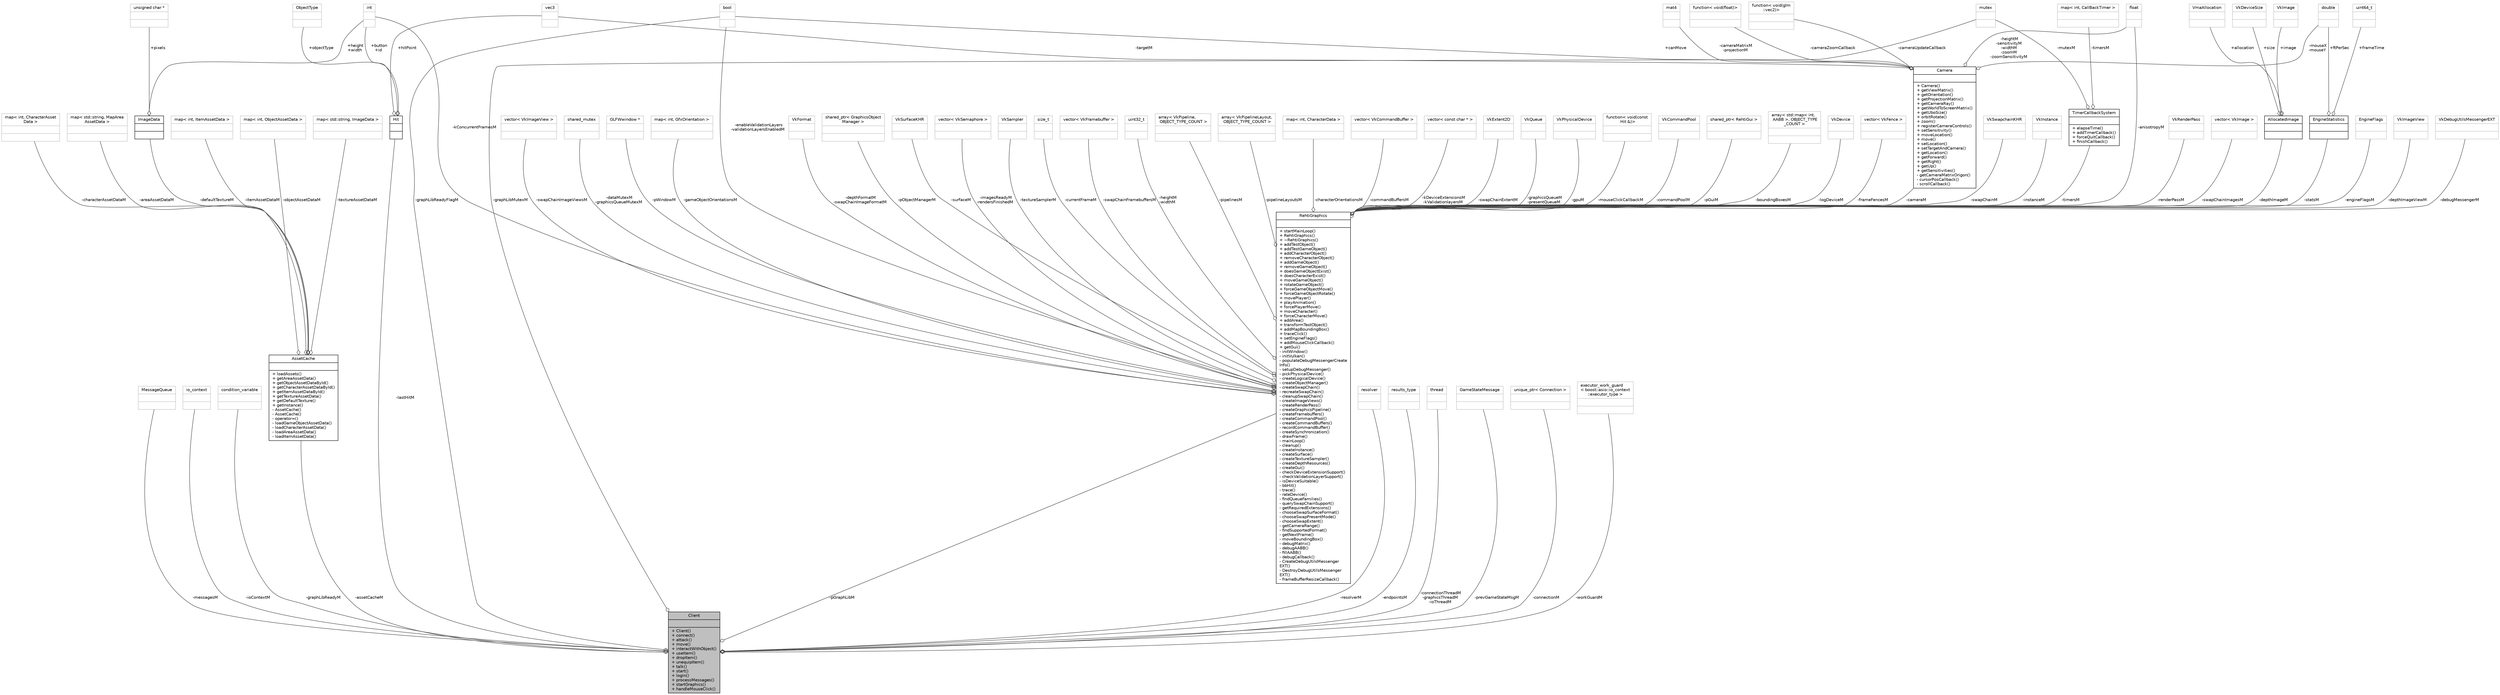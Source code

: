 digraph "Client"
{
 // LATEX_PDF_SIZE
  edge [fontname="Helvetica",fontsize="10",labelfontname="Helvetica",labelfontsize="10"];
  node [fontname="Helvetica",fontsize="10",shape=record];
  Node1 [label="{Client\n||+ Client()\l+ connect()\l+ attack()\l+ move()\l+ interactWithObject()\l+ useItem()\l+ dropItem()\l+ unequipItem()\l+ talk()\l+ start()\l+ login()\l+ processMessages()\l+ startGraphics()\l+ handleMouseClick()\l}",height=0.2,width=0.4,color="black", fillcolor="grey75", style="filled", fontcolor="black",tooltip=" "];
  Node2 -> Node1 [color="grey25",fontsize="10",style="solid",label=" -messagesM" ,arrowhead="odiamond",fontname="Helvetica"];
  Node2 [label="{MessageQueue\n||}",height=0.2,width=0.4,color="grey75", fillcolor="white", style="filled",tooltip=" "];
  Node3 -> Node1 [color="grey25",fontsize="10",style="solid",label=" -ioContextM" ,arrowhead="odiamond",fontname="Helvetica"];
  Node3 [label="{io_context\n||}",height=0.2,width=0.4,color="grey75", fillcolor="white", style="filled",tooltip=" "];
  Node4 -> Node1 [color="grey25",fontsize="10",style="solid",label=" -graphLibReadyM" ,arrowhead="odiamond",fontname="Helvetica"];
  Node4 [label="{condition_variable\n||}",height=0.2,width=0.4,color="grey75", fillcolor="white", style="filled",tooltip=" "];
  Node5 -> Node1 [color="grey25",fontsize="10",style="solid",label=" -assetCacheM" ,arrowhead="odiamond",fontname="Helvetica"];
  Node5 [label="{AssetCache\n||+ loadAssets()\l+ getAreaAssetData()\l+ getObjectAssetDataById()\l+ getCharacterAssetDataById()\l+ getItemAssetDataById()\l+ getTextureAssetData()\l+ getDefaultTexture()\l+ getInstance()\l- AssetCache()\l- AssetCache()\l- operator=()\l- loadGameObjectAssetData()\l- loadCharacterAssetData()\l- loadAreaAssetData()\l- loadItemAssetData()\l}",height=0.2,width=0.4,color="black", fillcolor="white", style="filled",URL="$classAssetCache.html",tooltip="Loads all of the assets into memory (objects, textures, etc.)."];
  Node6 -> Node5 [color="grey25",fontsize="10",style="solid",label=" -characterAssetDataM" ,arrowhead="odiamond",fontname="Helvetica"];
  Node6 [label="{map\< int, CharacterAsset\lData \>\n||}",height=0.2,width=0.4,color="grey75", fillcolor="white", style="filled",tooltip=" "];
  Node7 -> Node5 [color="grey25",fontsize="10",style="solid",label=" -areaAssetDataM" ,arrowhead="odiamond",fontname="Helvetica"];
  Node7 [label="{map\< std::string, MapArea\lAssetData \>\n||}",height=0.2,width=0.4,color="grey75", fillcolor="white", style="filled",tooltip=" "];
  Node8 -> Node5 [color="grey25",fontsize="10",style="solid",label=" -itemAssetDataM" ,arrowhead="odiamond",fontname="Helvetica"];
  Node8 [label="{map\< int, ItemAssetData \>\n||}",height=0.2,width=0.4,color="grey75", fillcolor="white", style="filled",tooltip=" "];
  Node9 -> Node5 [color="grey25",fontsize="10",style="solid",label=" -defaultTextureM" ,arrowhead="odiamond",fontname="Helvetica"];
  Node9 [label="{ImageData\n||}",height=0.2,width=0.4,color="black", fillcolor="white", style="filled",URL="$structImageData.html",tooltip=" "];
  Node10 -> Node9 [color="grey25",fontsize="10",style="solid",label=" +height\n+width" ,arrowhead="odiamond",fontname="Helvetica"];
  Node10 [label="{int\n||}",height=0.2,width=0.4,color="grey75", fillcolor="white", style="filled",tooltip=" "];
  Node11 -> Node9 [color="grey25",fontsize="10",style="solid",label=" +pixels" ,arrowhead="odiamond",fontname="Helvetica"];
  Node11 [label="{unsigned char *\n||}",height=0.2,width=0.4,color="grey75", fillcolor="white", style="filled",tooltip=" "];
  Node12 -> Node5 [color="grey25",fontsize="10",style="solid",label=" -objectAssetDataM" ,arrowhead="odiamond",fontname="Helvetica"];
  Node12 [label="{map\< int, ObjectAssetData \>\n||}",height=0.2,width=0.4,color="grey75", fillcolor="white", style="filled",tooltip=" "];
  Node13 -> Node5 [color="grey25",fontsize="10",style="solid",label=" -textureAssetDataM" ,arrowhead="odiamond",fontname="Helvetica"];
  Node13 [label="{map\< std::string, ImageData \>\n||}",height=0.2,width=0.4,color="grey75", fillcolor="white", style="filled",tooltip=" "];
  Node14 -> Node1 [color="grey25",fontsize="10",style="solid",label=" -resolverM" ,arrowhead="odiamond",fontname="Helvetica"];
  Node14 [label="{resolver\n||}",height=0.2,width=0.4,color="grey75", fillcolor="white", style="filled",tooltip=" "];
  Node15 -> Node1 [color="grey25",fontsize="10",style="solid",label=" -pGraphLibM" ,arrowhead="odiamond",fontname="Helvetica"];
  Node15 [label="{RehtiGraphics\n||+ startMainLoop()\l+ RehtiGraphics()\l+ ~RehtiGraphics()\l+ addTestObject()\l+ addTestGameObject()\l+ addCharacterObject()\l+ removeCharacterObject()\l+ addGameObject()\l+ removeGameObject()\l+ doesGameObjectExist()\l+ doesCharacterExist()\l+ moveGameObject()\l+ rotateGameObject()\l+ forceGameObjectMove()\l+ forceGameObjectRotate()\l+ movePlayer()\l+ playAnimation()\l+ forcePlayerMove()\l+ moveCharacter()\l+ forceCharacterMove()\l+ addArea()\l+ transformTestObject()\l+ addMapBoundingBox()\l+ traceClick()\l+ setEngineFlags()\l+ addMouseClickCallback()\l+ getGui()\l- initWindow()\l- initVulkan()\l- populateDebugMessengerCreate\lInfo()\l- setupDebugMessenger()\l- pickPhysicalDevice()\l- createLogicalDevice()\l- createObjectManager()\l- createSwapChain()\l- recreateSwapChain()\l- cleanupSwapChain()\l- createImageViews()\l- createRenderPass()\l- createGraphicsPipeline()\l- createFramebuffers()\l- createCommandPool()\l- createCommandBuffers()\l- recordCommandBuffer()\l- createSynchronization()\l- drawFrame()\l- mainLoop()\l- cleanup()\l- createInstance()\l- createSurface()\l- createTextureSampler()\l- createDepthResources()\l- createGui()\l- checkDeviceExtensionSupport()\l- checkValidationLayerSupport()\l- isDeviceSuitable()\l- bbHit()\l- trace()\l- rateDevice()\l- findQueueFamilies()\l- querySwapChainSupport()\l- getRequiredExtensions()\l- chooseSwapSurfaceFormat()\l- chooseSwapPresentMode()\l- chooseSwapExtent()\l- getCameraRange()\l- findSupportedFormat()\l- getNextFrame()\l- moveBoundingBox()\l- debugMatrix()\l- debugAABB()\l- fillAABB()\l- debugCallback()\l- CreateDebugUtilsMessenger\lEXT()\l- DestroyDebugUtilsMessenger\lEXT()\l- frameBufferResizeCallback()\l}",height=0.2,width=0.4,color="black", fillcolor="white", style="filled",URL="$classRehtiGraphics.html",tooltip=" "];
  Node16 -> Node15 [color="grey25",fontsize="10",style="solid",label=" -renderPassM" ,arrowhead="odiamond",fontname="Helvetica"];
  Node16 [label="{VkRenderPass\n||}",height=0.2,width=0.4,color="grey75", fillcolor="white", style="filled",tooltip=" "];
  Node17 -> Node15 [color="grey25",fontsize="10",style="solid",label=" -swapChainImagesM" ,arrowhead="odiamond",fontname="Helvetica"];
  Node17 [label="{vector\< VkImage \>\n||}",height=0.2,width=0.4,color="grey75", fillcolor="white", style="filled",tooltip=" "];
  Node18 -> Node15 [color="grey25",fontsize="10",style="solid",label=" -timersM" ,arrowhead="odiamond",fontname="Helvetica"];
  Node18 [label="{TimerCallbackSystem\n||+ elapseTime()\l+ addTimerCallback()\l+ forceQuitCallback()\l+ finishCallback()\l}",height=0.2,width=0.4,color="black", fillcolor="white", style="filled",URL="$classTimerCallbackSystem.html",tooltip="Class for handling smooth interpolation of events. A callback can be registered with a given id and t..."];
  Node19 -> Node18 [color="grey25",fontsize="10",style="solid",label=" -mutexM" ,arrowhead="odiamond",fontname="Helvetica"];
  Node19 [label="{mutex\n||}",height=0.2,width=0.4,color="grey75", fillcolor="white", style="filled",tooltip=" "];
  Node20 -> Node18 [color="grey25",fontsize="10",style="solid",label=" -timersM" ,arrowhead="odiamond",fontname="Helvetica"];
  Node20 [label="{map\< int, CallBackTimer \>\n||}",height=0.2,width=0.4,color="grey75", fillcolor="white", style="filled",tooltip=" "];
  Node21 -> Node15 [color="grey25",fontsize="10",style="solid",label=" -engineFlagsM" ,arrowhead="odiamond",fontname="Helvetica"];
  Node21 [label="{EngineFlags\n||}",height=0.2,width=0.4,color="grey75", fillcolor="white", style="filled",tooltip=" "];
  Node22 -> Node15 [color="grey25",fontsize="10",style="solid",label=" -depthImageViewM" ,arrowhead="odiamond",fontname="Helvetica"];
  Node22 [label="{VkImageView\n||}",height=0.2,width=0.4,color="grey75", fillcolor="white", style="filled",tooltip=" "];
  Node23 -> Node15 [color="grey25",fontsize="10",style="solid",label=" -debugMessengerM" ,arrowhead="odiamond",fontname="Helvetica"];
  Node23 [label="{VkDebugUtilsMessengerEXT\n||}",height=0.2,width=0.4,color="grey75", fillcolor="white", style="filled",tooltip=" "];
  Node24 -> Node15 [color="grey25",fontsize="10",style="solid",label=" -swapChainImageViewsM" ,arrowhead="odiamond",fontname="Helvetica"];
  Node24 [label="{vector\< VkImageView \>\n||}",height=0.2,width=0.4,color="grey75", fillcolor="white", style="filled",tooltip=" "];
  Node25 -> Node15 [color="grey25",fontsize="10",style="solid",label=" -dataMutexM\n-graphicsQueueMutexM" ,arrowhead="odiamond",fontname="Helvetica"];
  Node25 [label="{shared_mutex\n||}",height=0.2,width=0.4,color="grey75", fillcolor="white", style="filled",tooltip=" "];
  Node26 -> Node15 [color="grey25",fontsize="10",style="solid",label=" -pWindowM" ,arrowhead="odiamond",fontname="Helvetica"];
  Node26 [label="{GLFWwindow *\n||}",height=0.2,width=0.4,color="grey75", fillcolor="white", style="filled",tooltip=" "];
  Node27 -> Node15 [color="grey25",fontsize="10",style="solid",label=" -gameObjectOrientationsM" ,arrowhead="odiamond",fontname="Helvetica"];
  Node27 [label="{map\< int, GfxOrientation \>\n||}",height=0.2,width=0.4,color="grey75", fillcolor="white", style="filled",tooltip=" "];
  Node28 -> Node15 [color="grey25",fontsize="10",style="solid",label=" -anisotropyM" ,arrowhead="odiamond",fontname="Helvetica"];
  Node28 [label="{float\n||}",height=0.2,width=0.4,color="grey75", fillcolor="white", style="filled",tooltip=" "];
  Node29 -> Node15 [color="grey25",fontsize="10",style="solid",label=" -depthFormatM\n-swapChainImageFormatM" ,arrowhead="odiamond",fontname="Helvetica"];
  Node29 [label="{VkFormat\n||}",height=0.2,width=0.4,color="grey75", fillcolor="white", style="filled",tooltip=" "];
  Node30 -> Node15 [color="grey25",fontsize="10",style="solid",label=" -pObjectManagerM" ,arrowhead="odiamond",fontname="Helvetica"];
  Node30 [label="{shared_ptr\< GraphicsObject\lManager \>\n||}",height=0.2,width=0.4,color="grey75", fillcolor="white", style="filled",tooltip=" "];
  Node31 -> Node15 [color="grey25",fontsize="10",style="solid",label=" -cameraM" ,arrowhead="odiamond",fontname="Helvetica"];
  Node31 [label="{Camera\n||+ Camera()\l+ getViewMatrix()\l+ getOrientation()\l+ getProjectionMatrix()\l+ getCameraRay()\l+ getWorldToScreenMatrix()\l+ getUboSize()\l+ orbitRotate()\l+ zoom()\l+ registerCameraControls()\l+ setSensitivity()\l+ moveLocation()\l+ move()\l+ setLocation()\l+ setTargetAndCamera()\l+ getLocation()\l+ getForward()\l+ getRight()\l+ getUp()\l+ getSensitivities()\l- getCameraMatrixOrigon()\l- cursorPosCallback()\l- scrollCallback()\l}",height=0.2,width=0.4,color="black", fillcolor="white", style="filled",URL="$classCamera.html",tooltip=" "];
  Node32 -> Node31 [color="grey25",fontsize="10",style="solid",label=" -mouseX\n-mouseY" ,arrowhead="odiamond",fontname="Helvetica"];
  Node32 [label="{double\n||}",height=0.2,width=0.4,color="grey75", fillcolor="white", style="filled",tooltip=" "];
  Node33 -> Node31 [color="grey25",fontsize="10",style="solid",label=" -cameraZoomCallback" ,arrowhead="odiamond",fontname="Helvetica"];
  Node33 [label="{function\< void(float)\>\n||}",height=0.2,width=0.4,color="grey75", fillcolor="white", style="filled",tooltip=" "];
  Node34 -> Node31 [color="grey25",fontsize="10",style="solid",label=" -cameraUpdateCallback" ,arrowhead="odiamond",fontname="Helvetica"];
  Node34 [label="{function\< void(glm\l::vec2)\>\n||}",height=0.2,width=0.4,color="grey75", fillcolor="white", style="filled",tooltip=" "];
  Node28 -> Node31 [color="grey25",fontsize="10",style="solid",label=" -heightM\n-sensitivityM\n-widthM\n-zoomM\n-zoomSensitivityM" ,arrowhead="odiamond",fontname="Helvetica"];
  Node35 -> Node31 [color="grey25",fontsize="10",style="solid",label=" -cameraMatrixM\n-projectionM" ,arrowhead="odiamond",fontname="Helvetica"];
  Node35 [label="{mat4\n||}",height=0.2,width=0.4,color="grey75", fillcolor="white", style="filled",tooltip=" "];
  Node36 -> Node31 [color="grey25",fontsize="10",style="solid",label=" +canMove" ,arrowhead="odiamond",fontname="Helvetica"];
  Node36 [label="{bool\n||}",height=0.2,width=0.4,color="grey75", fillcolor="white", style="filled",tooltip=" "];
  Node37 -> Node31 [color="grey25",fontsize="10",style="solid",label=" -targetM" ,arrowhead="odiamond",fontname="Helvetica"];
  Node37 [label="{vec3\n||}",height=0.2,width=0.4,color="grey75", fillcolor="white", style="filled",tooltip=" "];
  Node38 -> Node15 [color="grey25",fontsize="10",style="solid",label=" -surfaceM" ,arrowhead="odiamond",fontname="Helvetica"];
  Node38 [label="{VkSurfaceKHR\n||}",height=0.2,width=0.4,color="grey75", fillcolor="white", style="filled",tooltip=" "];
  Node39 -> Node15 [color="grey25",fontsize="10",style="solid",label=" -imagesReadyM\n-rendersFinishedM" ,arrowhead="odiamond",fontname="Helvetica"];
  Node39 [label="{vector\< VkSemaphore \>\n||}",height=0.2,width=0.4,color="grey75", fillcolor="white", style="filled",tooltip=" "];
  Node40 -> Node15 [color="grey25",fontsize="10",style="solid",label=" -textureSamplerM" ,arrowhead="odiamond",fontname="Helvetica"];
  Node40 [label="{VkSampler\n||}",height=0.2,width=0.4,color="grey75", fillcolor="white", style="filled",tooltip=" "];
  Node41 -> Node15 [color="grey25",fontsize="10",style="solid",label=" -currentFrameM" ,arrowhead="odiamond",fontname="Helvetica"];
  Node41 [label="{size_t\n||}",height=0.2,width=0.4,color="grey75", fillcolor="white", style="filled",tooltip=" "];
  Node42 -> Node15 [color="grey25",fontsize="10",style="solid",label=" -swapChainFramebuffersM" ,arrowhead="odiamond",fontname="Helvetica"];
  Node42 [label="{vector\< VkFramebuffer \>\n||}",height=0.2,width=0.4,color="grey75", fillcolor="white", style="filled",tooltip=" "];
  Node43 -> Node15 [color="grey25",fontsize="10",style="solid",label=" -statsM" ,arrowhead="odiamond",fontname="Helvetica"];
  Node43 [label="{EngineStatistics\n||}",height=0.2,width=0.4,color="black", fillcolor="white", style="filled",URL="$structEngineStatistics.html",tooltip=" "];
  Node32 -> Node43 [color="grey25",fontsize="10",style="solid",label=" +ftPerSec" ,arrowhead="odiamond",fontname="Helvetica"];
  Node44 -> Node43 [color="grey25",fontsize="10",style="solid",label=" +frameTime" ,arrowhead="odiamond",fontname="Helvetica"];
  Node44 [label="{uint64_t\n||}",height=0.2,width=0.4,color="grey75", fillcolor="white", style="filled",tooltip=" "];
  Node45 -> Node15 [color="grey25",fontsize="10",style="solid",label=" -heightM\n-widthM" ,arrowhead="odiamond",fontname="Helvetica"];
  Node45 [label="{uint32_t\n||}",height=0.2,width=0.4,color="grey75", fillcolor="white", style="filled",tooltip=" "];
  Node10 -> Node15 [color="grey25",fontsize="10",style="solid",label=" -kConcurrentFramesM" ,arrowhead="odiamond",fontname="Helvetica"];
  Node46 -> Node15 [color="grey25",fontsize="10",style="solid",label=" -pipelinesM" ,arrowhead="odiamond",fontname="Helvetica"];
  Node46 [label="{array\< VkPipeline,\l OBJECT_TYPE_COUNT \>\n||}",height=0.2,width=0.4,color="grey75", fillcolor="white", style="filled",tooltip=" "];
  Node36 -> Node15 [color="grey25",fontsize="10",style="solid",label=" -enableValidationLayers\n-validationLayersEnabledM" ,arrowhead="odiamond",fontname="Helvetica"];
  Node47 -> Node15 [color="grey25",fontsize="10",style="solid",label=" -pipelineLayoutsM" ,arrowhead="odiamond",fontname="Helvetica"];
  Node47 [label="{array\< VkPipelineLayout,\l OBJECT_TYPE_COUNT \>\n||}",height=0.2,width=0.4,color="grey75", fillcolor="white", style="filled",tooltip=" "];
  Node48 -> Node15 [color="grey25",fontsize="10",style="solid",label=" -characterOrientationsM" ,arrowhead="odiamond",fontname="Helvetica"];
  Node48 [label="{map\< int, CharacterData \>\n||}",height=0.2,width=0.4,color="grey75", fillcolor="white", style="filled",tooltip=" "];
  Node49 -> Node15 [color="grey25",fontsize="10",style="solid",label=" -commandBuffersM" ,arrowhead="odiamond",fontname="Helvetica"];
  Node49 [label="{vector\< VkCommandBuffer \>\n||}",height=0.2,width=0.4,color="grey75", fillcolor="white", style="filled",tooltip=" "];
  Node50 -> Node15 [color="grey25",fontsize="10",style="solid",label=" -kDeviceExtensionsM\n-kValidationlayersM" ,arrowhead="odiamond",fontname="Helvetica"];
  Node50 [label="{vector\< const char * \>\n||}",height=0.2,width=0.4,color="grey75", fillcolor="white", style="filled",tooltip=" "];
  Node51 -> Node15 [color="grey25",fontsize="10",style="solid",label=" -swapChainExtentM" ,arrowhead="odiamond",fontname="Helvetica"];
  Node51 [label="{VkExtent2D\n||}",height=0.2,width=0.4,color="grey75", fillcolor="white", style="filled",tooltip=" "];
  Node52 -> Node15 [color="grey25",fontsize="10",style="solid",label=" -graphicsQueueM\n-presentQueueM" ,arrowhead="odiamond",fontname="Helvetica"];
  Node52 [label="{VkQueue\n||}",height=0.2,width=0.4,color="grey75", fillcolor="white", style="filled",tooltip=" "];
  Node53 -> Node15 [color="grey25",fontsize="10",style="solid",label=" -gpuM" ,arrowhead="odiamond",fontname="Helvetica"];
  Node53 [label="{VkPhysicalDevice\n||}",height=0.2,width=0.4,color="grey75", fillcolor="white", style="filled",tooltip=" "];
  Node54 -> Node15 [color="grey25",fontsize="10",style="solid",label=" -mouseClickCallbackM" ,arrowhead="odiamond",fontname="Helvetica"];
  Node54 [label="{function\< void(const\l Hit &)\>\n||}",height=0.2,width=0.4,color="grey75", fillcolor="white", style="filled",tooltip=" "];
  Node55 -> Node15 [color="grey25",fontsize="10",style="solid",label=" -commandPoolM" ,arrowhead="odiamond",fontname="Helvetica"];
  Node55 [label="{VkCommandPool\n||}",height=0.2,width=0.4,color="grey75", fillcolor="white", style="filled",tooltip=" "];
  Node56 -> Node15 [color="grey25",fontsize="10",style="solid",label=" -pGuiM" ,arrowhead="odiamond",fontname="Helvetica"];
  Node56 [label="{shared_ptr\< RehtiGui \>\n||}",height=0.2,width=0.4,color="grey75", fillcolor="white", style="filled",tooltip=" "];
  Node57 -> Node15 [color="grey25",fontsize="10",style="solid",label=" -boundingBoxesM" ,arrowhead="odiamond",fontname="Helvetica"];
  Node57 [label="{array\< std::map\< int,\l AABB \>, OBJECT_TYPE\l_COUNT \>\n||}",height=0.2,width=0.4,color="grey75", fillcolor="white", style="filled",tooltip=" "];
  Node58 -> Node15 [color="grey25",fontsize="10",style="solid",label=" -logDeviceM" ,arrowhead="odiamond",fontname="Helvetica"];
  Node58 [label="{VkDevice\n||}",height=0.2,width=0.4,color="grey75", fillcolor="white", style="filled",tooltip=" "];
  Node59 -> Node15 [color="grey25",fontsize="10",style="solid",label=" -frameFencesM" ,arrowhead="odiamond",fontname="Helvetica"];
  Node59 [label="{vector\< VkFence \>\n||}",height=0.2,width=0.4,color="grey75", fillcolor="white", style="filled",tooltip=" "];
  Node60 -> Node15 [color="grey25",fontsize="10",style="solid",label=" -depthImageM" ,arrowhead="odiamond",fontname="Helvetica"];
  Node60 [label="{AllocatedImage\n||}",height=0.2,width=0.4,color="black", fillcolor="white", style="filled",URL="$structAllocatedImage.html",tooltip=" "];
  Node61 -> Node60 [color="grey25",fontsize="10",style="solid",label=" +allocation" ,arrowhead="odiamond",fontname="Helvetica"];
  Node61 [label="{VmaAllocation\n||}",height=0.2,width=0.4,color="grey75", fillcolor="white", style="filled",tooltip=" "];
  Node62 -> Node60 [color="grey25",fontsize="10",style="solid",label=" +size" ,arrowhead="odiamond",fontname="Helvetica"];
  Node62 [label="{VkDeviceSize\n||}",height=0.2,width=0.4,color="grey75", fillcolor="white", style="filled",tooltip=" "];
  Node63 -> Node60 [color="grey25",fontsize="10",style="solid",label=" +image" ,arrowhead="odiamond",fontname="Helvetica"];
  Node63 [label="{VkImage\n||}",height=0.2,width=0.4,color="grey75", fillcolor="white", style="filled",tooltip=" "];
  Node64 -> Node15 [color="grey25",fontsize="10",style="solid",label=" -swapChainM" ,arrowhead="odiamond",fontname="Helvetica"];
  Node64 [label="{VkSwapchainKHR\n||}",height=0.2,width=0.4,color="grey75", fillcolor="white", style="filled",tooltip=" "];
  Node65 -> Node15 [color="grey25",fontsize="10",style="solid",label=" -instanceM" ,arrowhead="odiamond",fontname="Helvetica"];
  Node65 [label="{VkInstance\n||}",height=0.2,width=0.4,color="grey75", fillcolor="white", style="filled",tooltip=" "];
  Node19 -> Node1 [color="grey25",fontsize="10",style="solid",label=" -graphLibMutexM" ,arrowhead="odiamond",fontname="Helvetica"];
  Node36 -> Node1 [color="grey25",fontsize="10",style="solid",label=" -graphLibReadyFlagM" ,arrowhead="odiamond",fontname="Helvetica"];
  Node66 -> Node1 [color="grey25",fontsize="10",style="solid",label=" -endpointsM" ,arrowhead="odiamond",fontname="Helvetica"];
  Node66 [label="{results_type\n||}",height=0.2,width=0.4,color="grey75", fillcolor="white", style="filled",tooltip=" "];
  Node67 -> Node1 [color="grey25",fontsize="10",style="solid",label=" -lastHitM" ,arrowhead="odiamond",fontname="Helvetica"];
  Node67 [label="{Hit\n||}",height=0.2,width=0.4,color="black", fillcolor="white", style="filled",URL="$structHit.html",tooltip=" "];
  Node68 -> Node67 [color="grey25",fontsize="10",style="solid",label=" +objectType" ,arrowhead="odiamond",fontname="Helvetica"];
  Node68 [label="{ObjectType\n||}",height=0.2,width=0.4,color="grey75", fillcolor="white", style="filled",tooltip=" "];
  Node10 -> Node67 [color="grey25",fontsize="10",style="solid",label=" +button\n+id" ,arrowhead="odiamond",fontname="Helvetica"];
  Node37 -> Node67 [color="grey25",fontsize="10",style="solid",label=" +hitPoint" ,arrowhead="odiamond",fontname="Helvetica"];
  Node69 -> Node1 [color="grey25",fontsize="10",style="solid",label=" -connectionThreadM\n-graphicsThreadM\n-ioThreadM" ,arrowhead="odiamond",fontname="Helvetica"];
  Node69 [label="{thread\n||}",height=0.2,width=0.4,color="grey75", fillcolor="white", style="filled",tooltip=" "];
  Node70 -> Node1 [color="grey25",fontsize="10",style="solid",label=" -prevGameStateMsgM" ,arrowhead="odiamond",fontname="Helvetica"];
  Node70 [label="{GameStateMessage\n||}",height=0.2,width=0.4,color="grey75", fillcolor="white", style="filled",tooltip=" "];
  Node71 -> Node1 [color="grey25",fontsize="10",style="solid",label=" -connectionM" ,arrowhead="odiamond",fontname="Helvetica"];
  Node71 [label="{unique_ptr\< Connection \>\n||}",height=0.2,width=0.4,color="grey75", fillcolor="white", style="filled",tooltip=" "];
  Node72 -> Node1 [color="grey25",fontsize="10",style="solid",label=" -workGuardM" ,arrowhead="odiamond",fontname="Helvetica"];
  Node72 [label="{executor_work_guard\l\< boost::asio::io_context\l::executor_type \>\n||}",height=0.2,width=0.4,color="grey75", fillcolor="white", style="filled",tooltip=" "];
}
